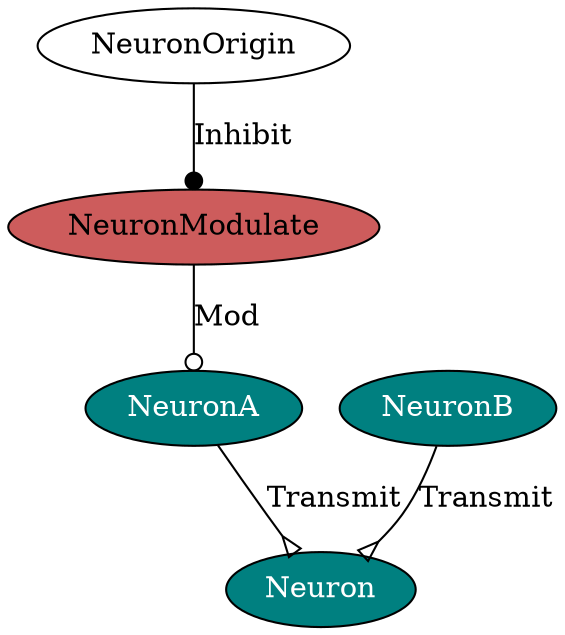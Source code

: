 digraph {
	0 [label=NeuronOrigin fillcolor=white fontcolor=black style=filled]
	1 [label=NeuronModulate fillcolor=indianred fontcolor=black style=filled]
	2 [label=NeuronA fillcolor=teal fontcolor=white style=filled]
	3 [label=NeuronB fillcolor=teal fontcolor=white style=filled]
	4 [label=Neuron fillcolor=teal fontcolor=white style=filled]
	2 -> 4 [label=Transmit arrowhead=invempty]
	3 -> 4 [label=Transmit arrowhead=invempty]
	0 -> 1 [label=Inhibit arrowhead=dot]
	1 -> 2 [label=Mod arrowhead=odot]
}
